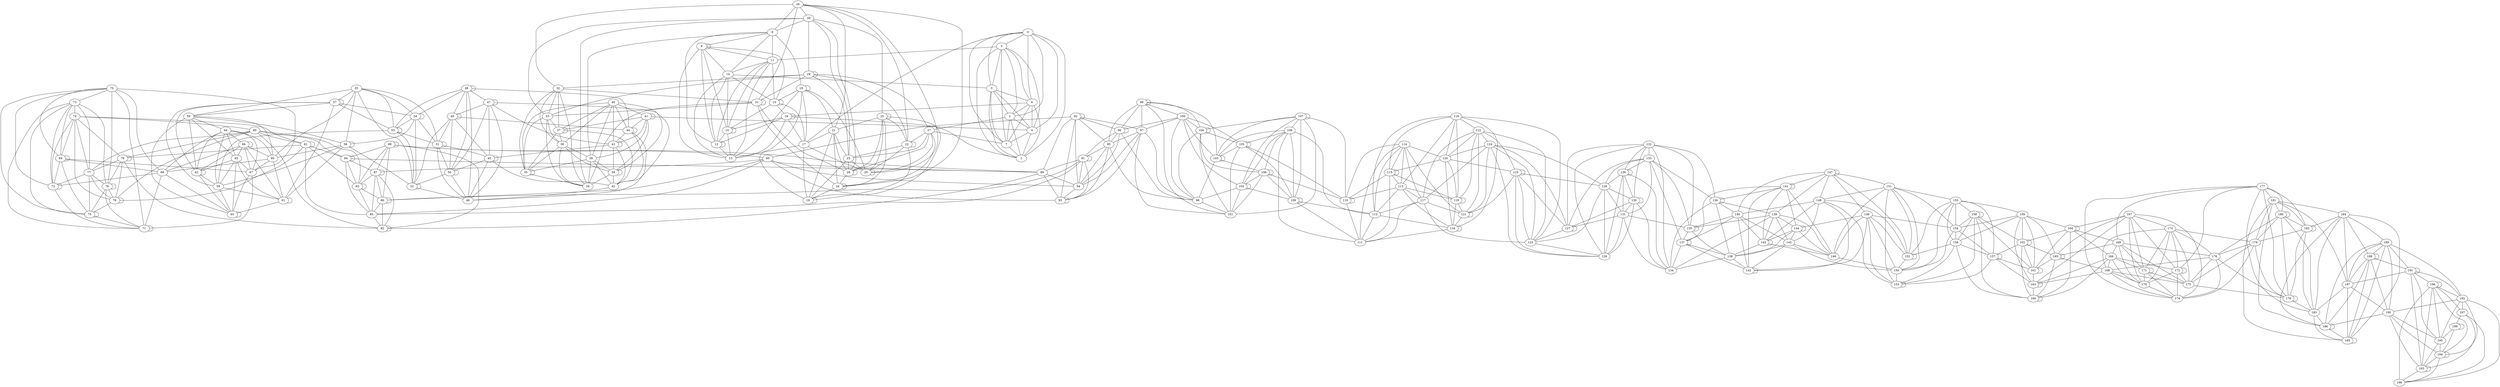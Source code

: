 graph "G" {
55;
57;
177;
181;
26;
30;
59;
64;
99;
100;
147;
149;
70;
73;
118;
122;
29;
32;
167;
173;
8;
9;
0;
5;
40;
41;
18;
48;
54;
11;
14;
92;
97;
132;
133;
151;
155;
184;
189;
25;
74;
3;
6;
141;
15;
124;
114;
120;
158;
16;
47;
96;
21;
107;
108;
104;
188;
191;
159;
164;
196;
49;
80;
81;
129;
105;
169;
192;
197;
2;
27;
162;
165;
125;
187;
22;
23;
103;
106;
66;
79;
115;
166;
171;
56;
180;
88;
90;
136;
139;
63;
148;
144;
182;
31;
77;
53;
113;
119;
140;
145;
172;
154;
62;
110;
33;
37;
102;
109;
156;
51;
178;
84;
95;
143;
146;
176;
157;
36;
38;
117;
121;
60;
98;
128;
130;
168;
175;
152;
190;
58;
199;
195;
44;
150;
131;
161;
163;
10;
12;
91;
28;
194;
43;
45;
87;
135;
137;
127;
17;
20;
179;
76;
78;
112;
89;
138;
170;
69;
75;
101;
39;
83;
86;
94;
24;
4;
35;
116;
68;
174;
61;
42;
93;
153;
142;
34;
7;
183;
186;
67;
19;
65;
111;
160;
50;
52;
193;
85;
134;
13;
46;
82;
123;
185;
126;
198;
72;
1;
71;
55 -- 57 [weight=134];
55 -- 56 [weight=111];
55 -- 60 [weight=49];
55 -- 54 [weight=81];
55 -- 52 [weight=187];
55 -- 59 [weight=154];
55 -- 51 [weight=33];
55 -- 53 [weight=124];
57 -- 59 [weight=93];
57 -- 53 [weight=135];
57 -- 58 [weight=112];
57 -- 54 [weight=25];
57 -- 62 [weight=26];
57 -- 57 [weight=100];
57 -- 61 [weight=144];
177 -- 181 [weight=160];
177 -- 169 [weight=27];
177 -- 180 [weight=71];
177 -- 172 [weight=8];
177 -- 179 [weight=169];
177 -- 183 [weight=8];
177 -- 174 [weight=132];
177 -- 182 [weight=28];
181 -- 187 [weight=40];
181 -- 182 [weight=17];
181 -- 180 [weight=180];
181 -- 178 [weight=72];
181 -- 186 [weight=183];
181 -- 185 [weight=52];
181 -- 184 [weight=66];
26 -- 30 [weight=38];
26 -- 21 [weight=78];
26 -- 24 [weight=56];
26 -- 8 [weight=124];
26 -- 22 [weight=6];
26 -- 32 [weight=101];
26 -- 20 [weight=46];
26 -- 31 [weight=37];
30 -- 29 [weight=185];
30 -- 8 [weight=52];
30 -- 28 [weight=31];
30 -- 34 [weight=80];
30 -- 33 [weight=158];
30 -- 23 [weight=76];
30 -- 25 [weight=139];
59 -- 64 [weight=34];
59 -- 63 [weight=162];
59 -- 62 [weight=114];
59 -- 56 [weight=48];
59 -- 65 [weight=88];
59 -- 60 [weight=9];
64 -- 62 [weight=64];
64 -- 67 [weight=120];
64 -- 66 [weight=124];
64 -- 60 [weight=193];
64 -- 63 [weight=150];
64 -- 58 [weight=83];
64 -- 68 [weight=153];
99 -- 100 [weight=34];
99 -- 96 [weight=102];
99 -- 104 [weight=128];
99 -- 99 [weight=68];
99 -- 103 [weight=73];
99 -- 97 [weight=97];
99 -- 101 [weight=39];
99 -- 95 [weight=116];
100 -- 105 [weight=46];
100 -- 98 [weight=4];
100 -- 104 [weight=183];
100 -- 103 [weight=55];
100 -- 97 [weight=119];
100 -- 102 [weight=146];
100 -- 96 [weight=124];
147 -- 149 [weight=191];
147 -- 141 [weight=158];
147 -- 148 [weight=62];
147 -- 152 [weight=148];
147 -- 147 [weight=28];
147 -- 151 [weight=111];
147 -- 139 [weight=29];
147 -- 140 [weight=48];
149 -- 142 [weight=76];
149 -- 150 [weight=143];
149 -- 146 [weight=132];
149 -- 154 [weight=97];
149 -- 153 [weight=117];
149 -- 152 [weight=5];
149 -- 144 [weight=200];
70 -- 73 [weight=88];
70 -- 69 [weight=153];
70 -- 72 [weight=73];
70 -- 76 [weight=85];
70 -- 71 [weight=123];
70 -- 67 [weight=190];
70 -- 75 [weight=8];
70 -- 68 [weight=20];
73 -- 74 [weight=179];
73 -- 77 [weight=94];
73 -- 71 [weight=12];
73 -- 76 [weight=44];
73 -- 75 [weight=103];
73 -- 69 [weight=53];
73 -- 72 [weight=160];
118 -- 122 [weight=127];
118 -- 113 [weight=104];
118 -- 116 [weight=83];
118 -- 120 [weight=74];
118 -- 119 [weight=56];
118 -- 112 [weight=51];
118 -- 115 [weight=12];
118 -- 123 [weight=66];
122 -- 124 [weight=175];
122 -- 121 [weight=185];
122 -- 119 [weight=55];
122 -- 123 [weight=200];
122 -- 117 [weight=29];
122 -- 120 [weight=75];
122 -- 125 [weight=34];
29 -- 32 [weight=196];
29 -- 31 [weight=149];
29 -- 23 [weight=150];
29 -- 29 [weight=170];
29 -- 33 [weight=57];
29 -- 27 [weight=119];
29 -- 22 [weight=130];
32 -- 36 [weight=23];
32 -- 35 [weight=36];
32 -- 31 [weight=5];
32 -- 34 [weight=5];
32 -- 33 [weight=120];
32 -- 37 [weight=159];
167 -- 173 [weight=90];
167 -- 164 [weight=190];
167 -- 172 [weight=144];
167 -- 171 [weight=181];
167 -- 165 [weight=91];
167 -- 170 [weight=54];
167 -- 174 [weight=38];
167 -- 163 [weight=130];
173 -- 178 [weight=43];
173 -- 168 [weight=200];
173 -- 170 [weight=170];
173 -- 171 [weight=46];
173 -- 176 [weight=63];
173 -- 172 [weight=117];
173 -- 175 [weight=168];
8 -- 9 [weight=81];
8 -- 18 [weight=76];
8 -- 12 [weight=94];
8 -- 11 [weight=30];
8 -- 38 [weight=26];
8 -- 14 [weight=50];
9 -- 11 [weight=21];
9 -- 15 [weight=27];
9 -- 10 [weight=190];
9 -- 14 [weight=14];
9 -- 9 [weight=111];
9 -- 13 [weight=140];
9 -- 12 [weight=131];
0 -- 5 [weight=28];
0 -- 4 [weight=86];
0 -- 17 [weight=116];
0 -- 3 [weight=84];
0 -- 7 [weight=155];
0 -- 2 [weight=161];
0 -- 6 [weight=161];
0 -- 1 [weight=73];
5 -- 3 [weight=173];
5 -- 7 [weight=36];
5 -- 1 [weight=200];
5 -- 11 [weight=79];
5 -- 6 [weight=79];
5 -- 4 [weight=67];
5 -- 2 [weight=83];
40 -- 41 [weight=47];
40 -- 44 [weight=154];
40 -- 35 [weight=32];
40 -- 38 [weight=175];
40 -- 43 [weight=108];
40 -- 36 [weight=187];
40 -- 39 [weight=117];
40 -- 37 [weight=9];
41 -- 38 [weight=26];
41 -- 39 [weight=180];
41 -- 41 [weight=104];
41 -- 44 [weight=145];
41 -- 4 [weight=31];
41 -- 37 [weight=39];
41 -- 43 [weight=169];
18 -- 21 [weight=14];
18 -- 20 [weight=87];
18 -- 19 [weight=88];
18 -- 15 [weight=48];
18 -- 18 [weight=164];
18 -- 17 [weight=77];
18 -- 13 [weight=191];
48 -- 54 [weight=154];
48 -- 47 [weight=116];
48 -- 49 [weight=147];
48 -- 53 [weight=96];
48 -- 48 [weight=35];
48 -- 46 [weight=59];
48 -- 44 [weight=188];
48 -- 50 [weight=59];
54 -- 51 [weight=144];
54 -- 54 [weight=192];
54 -- 52 [weight=47];
54 -- 56 [weight=162];
54 -- 53 [weight=74];
11 -- 14 [weight=2];
11 -- 10 [weight=47];
11 -- 13 [weight=86];
11 -- 12 [weight=40];
11 -- 15 [weight=153];
14 -- 15 [weight=149];
14 -- 3 [weight=117];
14 -- 12 [weight=70];
14 -- 10 [weight=34];
14 -- 13 [weight=39];
92 -- 97 [weight=28];
92 -- 92 [weight=81];
92 -- 96 [weight=138];
92 -- 90 [weight=67];
92 -- 95 [weight=125];
92 -- 94 [weight=131];
92 -- 89 [weight=48];
92 -- 93 [weight=129];
97 -- 95 [weight=97];
97 -- 93 [weight=74];
97 -- 98 [weight=148];
97 -- 94 [weight=126];
97 -- 101 [weight=20];
132 -- 133 [weight=190];
132 -- 129 [weight=19];
132 -- 136 [weight=75];
132 -- 127 [weight=179];
132 -- 130 [weight=199];
132 -- 135 [weight=198];
132 -- 134 [weight=196];
132 -- 126 [weight=66];
133 -- 127 [weight=93];
133 -- 131 [weight=100];
133 -- 137 [weight=134];
133 -- 136 [weight=59];
133 -- 128 [weight=121];
133 -- 129 [weight=183];
133 -- 135 [weight=71];
151 -- 155 [weight=10];
151 -- 154 [weight=69];
151 -- 146 [weight=179];
151 -- 153 [weight=101];
151 -- 152 [weight=58];
151 -- 150 [weight=14];
151 -- 148 [weight=66];
155 -- 158 [weight=53];
155 -- 157 [weight=178];
155 -- 154 [weight=128];
155 -- 152 [weight=5];
155 -- 156 [weight=140];
155 -- 159 [weight=146];
155 -- 150 [weight=174];
184 -- 189 [weight=110];
184 -- 188 [weight=173];
184 -- 182 [weight=87];
184 -- 187 [weight=80];
184 -- 186 [weight=53];
184 -- 183 [weight=133];
184 -- 185 [weight=88];
189 -- 187 [weight=165];
189 -- 191 [weight=45];
189 -- 185 [weight=22];
189 -- 190 [weight=145];
189 -- 188 [weight=23];
189 -- 186 [weight=53];
189 -- 192 [weight=183];
25 -- 25 [weight=9];
25 -- 28 [weight=77];
25 -- 24 [weight=116];
25 -- 19 [weight=51];
25 -- 21 [weight=118];
25 -- 22 [weight=152];
25 -- 20 [weight=86];
74 -- 79 [weight=171];
74 -- 72 [weight=100];
74 -- 78 [weight=143];
74 -- 77 [weight=57];
74 -- 69 [weight=29];
74 -- 81 [weight=80];
74 -- 80 [weight=51];
3 -- 6 [weight=103];
3 -- 2 [weight=32];
3 -- 4 [weight=114];
3 -- 7 [weight=179];
3 -- 1 [weight=89];
6 -- 4 [weight=25];
6 -- 2 [weight=12];
6 -- 7 [weight=170];
6 -- 16 [weight=152];
6 -- 1 [weight=140];
141 -- 142 [weight=189];
141 -- 146 [weight=193];
141 -- 141 [weight=52];
141 -- 136 [weight=70];
141 -- 144 [weight=154];
141 -- 137 [weight=49];
141 -- 143 [weight=169];
15 -- 16 [weight=16];
15 -- 15 [weight=6];
15 -- 10 [weight=38];
15 -- 17 [weight=24];
124 -- 128 [weight=91];
124 -- 127 [weight=25];
124 -- 117 [weight=168];
124 -- 120 [weight=154];
124 -- 126 [weight=183];
124 -- 123 [weight=130];
124 -- 121 [weight=71];
114 -- 120 [weight=56];
114 -- 115 [weight=24];
114 -- 113 [weight=93];
114 -- 111 [weight=77];
114 -- 117 [weight=114];
114 -- 110 [weight=26];
114 -- 112 [weight=162];
114 -- 121 [weight=105];
120 -- 125 [weight=190];
120 -- 115 [weight=152];
120 -- 116 [weight=37];
120 -- 119 [weight=33];
158 -- 158 [weight=117];
158 -- 162 [weight=15];
158 -- 153 [weight=145];
158 -- 156 [weight=188];
158 -- 161 [weight=116];
158 -- 160 [weight=60];
158 -- 154 [weight=8];
16 -- 10 [weight=27];
16 -- 17 [weight=70];
16 -- 13 [weight=11];
16 -- 16 [weight=150];
16 -- 1 [weight=12];
16 -- 12 [weight=44];
47 -- 47 [weight=96];
47 -- 42 [weight=177];
47 -- 45 [weight=181];
47 -- 50 [weight=166];
47 -- 49 [weight=42];
47 -- 43 [weight=2];
47 -- 46 [weight=200];
96 -- 98 [weight=2];
96 -- 95 [weight=12];
96 -- 96 [weight=2];
96 -- 91 [weight=181];
96 -- 94 [weight=42];
21 -- 19 [weight=195];
21 -- 24 [weight=99];
21 -- 28 [weight=112];
21 -- 23 [weight=143];
21 -- 17 [weight=85];
107 -- 108 [weight=10];
107 -- 101 [weight=124];
107 -- 104 [weight=29];
107 -- 107 [weight=99];
107 -- 110 [weight=157];
107 -- 102 [weight=89];
107 -- 103 [weight=119];
107 -- 109 [weight=170];
108 -- 102 [weight=43];
108 -- 109 [weight=193];
108 -- 105 [weight=13];
108 -- 103 [weight=11];
108 -- 106 [weight=80];
108 -- 112 [weight=158];
108 -- 111 [weight=101];
104 -- 106 [weight=50];
104 -- 98 [weight=194];
104 -- 101 [weight=25];
104 -- 105 [weight=90];
104 -- 104 [weight=150];
188 -- 191 [weight=6];
188 -- 190 [weight=189];
188 -- 187 [weight=35];
188 -- 185 [weight=181];
188 -- 188 [weight=84];
188 -- 186 [weight=33];
191 -- 196 [weight=33];
191 -- 191 [weight=109];
191 -- 195 [weight=155];
191 -- 193 [weight=155];
191 -- 187 [weight=81];
191 -- 192 [weight=43];
159 -- 164 [weight=164];
159 -- 154 [weight=133];
159 -- 163 [weight=131];
159 -- 162 [weight=63];
159 -- 156 [weight=152];
159 -- 161 [weight=181];
159 -- 165 [weight=149];
164 -- 162 [weight=22];
164 -- 160 [weight=152];
164 -- 166 [weight=160];
164 -- 161 [weight=40];
164 -- 169 [weight=173];
164 -- 164 [weight=36];
196 -- 194 [weight=2];
196 -- 198 [weight=184];
196 -- 192 [weight=23];
196 -- 193 [weight=111];
196 -- 197 [weight=50];
196 -- 195 [weight=158];
196 -- 196 [weight=63];
49 -- 51 [weight=5];
49 -- 50 [weight=120];
49 -- 49 [weight=149];
49 -- 44 [weight=6];
49 -- 52 [weight=130];
49 -- 45 [weight=81];
80 -- 81 [weight=24];
80 -- 77 [weight=101];
80 -- 84 [weight=120];
80 -- 78 [weight=75];
80 -- 83 [weight=136];
80 -- 82 [weight=153];
80 -- 79 [weight=54];
81 -- 78 [weight=136];
81 -- 81 [weight=138];
81 -- 85 [weight=123];
81 -- 84 [weight=110];
81 -- 79 [weight=156];
81 -- 83 [weight=167];
129 -- 131 [weight=145];
129 -- 128 [weight=199];
129 -- 126 [weight=14];
129 -- 130 [weight=42];
129 -- 134 [weight=125];
129 -- 129 [weight=9];
105 -- 103 [weight=14];
105 -- 109 [weight=156];
105 -- 101 [weight=166];
105 -- 110 [weight=72];
105 -- 105 [weight=123];
169 -- 176 [weight=182];
169 -- 165 [weight=141];
169 -- 171 [weight=14];
169 -- 175 [weight=122];
169 -- 166 [weight=34];
169 -- 170 [weight=86];
192 -- 197 [weight=91];
192 -- 190 [weight=118];
192 -- 195 [weight=182];
192 -- 194 [weight=103];
192 -- 198 [weight=34];
197 -- 199 [weight=102];
197 -- 193 [weight=1];
197 -- 198 [weight=20];
2 -- 27 [weight=162];
2 -- 7 [weight=180];
2 -- 4 [weight=79];
2 -- 1 [weight=177];
27 -- 22 [weight=80];
27 -- 24 [weight=33];
27 -- 20 [weight=29];
27 -- 23 [weight=105];
27 -- 28 [weight=69];
27 -- 7 [weight=147];
162 -- 165 [weight=146];
162 -- 161 [weight=195];
162 -- 162 [weight=105];
162 -- 157 [weight=107];
162 -- 160 [weight=195];
165 -- 165 [weight=175];
165 -- 160 [weight=8];
165 -- 168 [weight=50];
165 -- 161 [weight=59];
125 -- 125 [weight=191];
125 -- 123 [weight=122];
125 -- 128 [weight=156];
125 -- 127 [weight=40];
125 -- 121 [weight=59];
125 -- 126 [weight=69];
187 -- 185 [weight=40];
187 -- 190 [weight=115];
187 -- 183 [weight=104];
22 -- 23 [weight=192];
22 -- 19 [weight=35];
22 -- 22 [weight=105];
22 -- 20 [weight=181];
23 -- 20 [weight=179];
23 -- 28 [weight=90];
23 -- 19 [weight=4];
103 -- 106 [weight=116];
103 -- 103 [weight=76];
103 -- 98 [weight=140];
106 -- 106 [weight=5];
106 -- 110 [weight=148];
106 -- 101 [weight=1];
106 -- 109 [weight=158];
106 -- 102 [weight=46];
66 -- 66 [weight=30];
66 -- 61 [weight=152];
66 -- 68 [weight=49];
66 -- 62 [weight=135];
66 -- 60 [weight=171];
66 -- 63 [weight=169];
66 -- 67 [weight=95];
79 -- 77 [weight=51];
79 -- 82 [weight=27];
79 -- 76 [weight=4];
79 -- 78 [weight=115];
79 -- 79 [weight=199];
115 -- 115 [weight=72];
115 -- 110 [weight=186];
115 -- 113 [weight=39];
115 -- 119 [weight=40];
115 -- 111 [weight=63];
166 -- 171 [weight=145];
166 -- 163 [weight=80];
166 -- 170 [weight=153];
166 -- 160 [weight=56];
166 -- 168 [weight=108];
166 -- 172 [weight=157];
171 -- 175 [weight=141];
171 -- 174 [weight=131];
171 -- 170 [weight=169];
171 -- 171 [weight=184];
56 -- 61 [weight=154];
56 -- 56 [weight=19];
56 -- 60 [weight=191];
56 -- 58 [weight=49];
56 -- 52 [weight=142];
180 -- 182 [weight=66];
180 -- 176 [weight=117];
180 -- 179 [weight=2];
180 -- 178 [weight=164];
180 -- 180 [weight=155];
180 -- 183 [weight=118];
88 -- 90 [weight=13];
88 -- 84 [weight=130];
88 -- 87 [weight=186];
88 -- 89 [weight=161];
88 -- 82 [weight=109];
88 -- 88 [weight=42];
88 -- 83 [weight=181];
88 -- 86 [weight=25];
90 -- 93 [weight=175];
90 -- 86 [weight=124];
90 -- 89 [weight=47];
90 -- 87 [weight=79];
90 -- 94 [weight=178];
90 -- 85 [weight=98];
136 -- 139 [weight=149];
136 -- 138 [weight=193];
136 -- 136 [weight=134];
136 -- 140 [weight=174];
136 -- 134 [weight=173];
139 -- 144 [weight=20];
139 -- 143 [weight=7];
139 -- 134 [weight=154];
139 -- 146 [weight=96];
139 -- 135 [weight=17];
139 -- 145 [weight=85];
63 -- 62 [weight=70];
63 -- 65 [weight=95];
63 -- 58 [weight=111];
63 -- 61 [weight=26];
63 -- 67 [weight=103];
148 -- 142 [weight=118];
148 -- 145 [weight=101];
148 -- 153 [weight=3];
148 -- 152 [weight=77];
148 -- 140 [weight=106];
148 -- 143 [weight=65];
144 -- 146 [weight=20];
144 -- 145 [weight=187];
144 -- 143 [weight=166];
144 -- 138 [weight=191];
144 -- 144 [weight=16];
182 -- 178 [weight=95];
182 -- 183 [weight=133];
182 -- 179 [weight=67];
182 -- 182 [weight=128];
31 -- 34 [weight=4];
31 -- 24 [weight=158];
31 -- 33 [weight=144];
31 -- 28 [weight=75];
31 -- 31 [weight=154];
77 -- 76 [weight=185];
77 -- 78 [weight=169];
77 -- 72 [weight=182];
77 -- 75 [weight=71];
53 -- 51 [weight=170];
53 -- 52 [weight=152];
53 -- 58 [weight=49];
53 -- 53 [weight=26];
113 -- 119 [weight=182];
113 -- 110 [weight=51];
113 -- 117 [weight=134];
113 -- 116 [weight=155];
113 -- 112 [weight=183];
119 -- 116 [weight=97];
119 -- 121 [weight=87];
119 -- 119 [weight=198];
140 -- 145 [weight=171];
140 -- 135 [weight=9];
140 -- 137 [weight=55];
140 -- 143 [weight=1];
140 -- 142 [weight=60];
145 -- 138 [weight=170];
145 -- 142 [weight=153];
145 -- 146 [weight=9];
145 -- 150 [weight=150];
172 -- 172 [weight=150];
172 -- 170 [weight=74];
172 -- 175 [weight=76];
172 -- 174 [weight=192];
154 -- 156 [weight=59];
154 -- 150 [weight=148];
154 -- 157 [weight=169];
62 -- 58 [weight=134];
62 -- 62 [weight=109];
62 -- 65 [weight=179];
110 -- 111 [weight=136];
110 -- 110 [weight=175];
33 -- 37 [weight=185];
33 -- 36 [weight=51];
33 -- 35 [weight=200];
33 -- 34 [weight=90];
37 -- 36 [weight=96];
37 -- 42 [weight=138];
37 -- 35 [weight=2];
37 -- 37 [weight=45];
102 -- 109 [weight=11];
102 -- 98 [weight=126];
102 -- 101 [weight=136];
102 -- 102 [weight=129];
109 -- 112 [weight=91];
109 -- 111 [weight=110];
109 -- 109 [weight=48];
156 -- 152 [weight=186];
156 -- 157 [weight=149];
156 -- 153 [weight=121];
156 -- 160 [weight=57];
51 -- 50 [weight=178];
51 -- 45 [weight=27];
51 -- 51 [weight=100];
51 -- 46 [weight=193];
178 -- 176 [weight=2];
178 -- 174 [weight=45];
178 -- 175 [weight=80];
178 -- 179 [weight=129];
84 -- 87 [weight=22];
84 -- 83 [weight=77];
84 -- 85 [weight=155];
84 -- 89 [weight=94];
84 -- 84 [weight=65];
95 -- 91 [weight=42];
95 -- 94 [weight=2];
95 -- 98 [weight=106];
95 -- 93 [weight=45];
143 -- 146 [weight=7];
143 -- 143 [weight=42];
143 -- 138 [weight=146];
146 -- 150 [weight=170];
176 -- 179 [weight=16];
176 -- 175 [weight=134];
176 -- 168 [weight=161];
176 -- 174 [weight=17];
157 -- 161 [weight=170];
157 -- 153 [weight=43];
157 -- 163 [weight=94];
157 -- 157 [weight=167];
36 -- 38 [weight=127];
36 -- 35 [weight=5];
36 -- 39 [weight=25];
36 -- 34 [weight=9];
38 -- 34 [weight=178];
38 -- 35 [weight=191];
38 -- 39 [weight=57];
38 -- 42 [weight=159];
117 -- 121 [weight=86];
117 -- 111 [weight=55];
117 -- 123 [weight=116];
117 -- 112 [weight=54];
121 -- 121 [weight=119];
121 -- 116 [weight=82];
60 -- 68 [weight=168];
60 -- 67 [weight=57];
60 -- 61 [weight=200];
98 -- 101 [weight=192];
128 -- 130 [weight=115];
128 -- 126 [weight=180];
128 -- 131 [weight=119];
128 -- 123 [weight=49];
130 -- 126 [weight=137];
130 -- 131 [weight=22];
130 -- 127 [weight=190];
130 -- 130 [weight=96];
130 -- 134 [weight=6];
168 -- 175 [weight=172];
168 -- 170 [weight=36];
168 -- 174 [weight=4];
168 -- 163 [weight=35];
175 -- 179 [weight=115];
152 -- 150 [weight=26];
152 -- 152 [weight=139];
190 -- 193 [weight=67];
190 -- 186 [weight=93];
190 -- 195 [weight=53];
190 -- 194 [weight=83];
58 -- 61 [weight=99];
58 -- 65 [weight=25];
199 -- 199 [weight=8];
199 -- 194 [weight=38];
199 -- 195 [weight=76];
195 -- 194 [weight=56];
195 -- 193 [weight=129];
44 -- 42 [weight=28];
44 -- 43 [weight=71];
44 -- 46 [weight=127];
44 -- 44 [weight=158];
150 -- 153 [weight=127];
131 -- 135 [weight=176];
131 -- 134 [weight=10];
131 -- 127 [weight=3];
131 -- 126 [weight=46];
161 -- 163 [weight=150];
161 -- 161 [weight=176];
163 -- 160 [weight=107];
163 -- 163 [weight=171];
10 -- 12 [weight=190];
10 -- 10 [weight=187];
10 -- 13 [weight=145];
12 -- 13 [weight=192];
12 -- 12 [weight=44];
91 -- 94 [weight=18];
91 -- 93 [weight=172];
91 -- 85 [weight=107];
91 -- 91 [weight=155];
91 -- 86 [weight=91];
91 -- 89 [weight=117];
28 -- 28 [weight=112];
28 -- 24 [weight=127];
194 -- 194 [weight=99];
194 -- 198 [weight=2];
194 -- 193 [weight=53];
43 -- 45 [weight=42];
43 -- 39 [weight=103];
43 -- 42 [weight=156];
43 -- 43 [weight=114];
45 -- 42 [weight=147];
45 -- 46 [weight=9];
45 -- 50 [weight=81];
45 -- 45 [weight=127];
87 -- 87 [weight=80];
87 -- 82 [weight=123];
87 -- 85 [weight=117];
87 -- 83 [weight=1];
87 -- 86 [weight=185];
135 -- 137 [weight=117];
135 -- 135 [weight=170];
135 -- 138 [weight=22];
137 -- 138 [weight=12];
137 -- 134 [weight=149];
137 -- 142 [weight=102];
137 -- 137 [weight=173];
127 -- 127 [weight=195];
127 -- 123 [weight=33];
17 -- 20 [weight=170];
17 -- 19 [weight=83];
17 -- 13 [weight=123];
20 -- 20 [weight=187];
179 -- 179 [weight=135];
179 -- 183 [weight=162];
76 -- 78 [weight=147];
76 -- 75 [weight=79];
76 -- 76 [weight=186];
76 -- 71 [weight=46];
78 -- 75 [weight=95];
78 -- 78 [weight=107];
112 -- 116 [weight=19];
112 -- 111 [weight=117];
89 -- 94 [weight=94];
89 -- 93 [weight=180];
89 -- 82 [weight=82];
138 -- 142 [weight=76];
138 -- 134 [weight=50];
170 -- 174 [weight=1];
69 -- 75 [weight=60];
69 -- 68 [weight=38];
69 -- 69 [weight=177];
69 -- 72 [weight=168];
69 -- 67 [weight=125];
75 -- 75 [weight=84];
75 -- 71 [weight=191];
39 -- 42 [weight=62];
39 -- 34 [weight=78];
39 -- 39 [weight=152];
83 -- 86 [weight=141];
83 -- 85 [weight=155];
83 -- 83 [weight=61];
86 -- 85 [weight=76];
86 -- 82 [weight=107];
86 -- 86 [weight=23];
94 -- 93 [weight=45];
24 -- 24 [weight=60];
24 -- 19 [weight=97];
4 -- 1 [weight=163];
4 -- 7 [weight=114];
35 -- 35 [weight=38];
35 -- 34 [weight=22];
116 -- 116 [weight=129];
116 -- 111 [weight=48];
68 -- 65 [weight=25];
68 -- 72 [weight=91];
68 -- 71 [weight=150];
61 -- 61 [weight=74];
61 -- 65 [weight=169];
42 -- 46 [weight=148];
93 -- 93 [weight=66];
153 -- 153 [weight=180];
142 -- 142 [weight=80];
7 -- 1 [weight=87];
183 -- 186 [weight=124];
183 -- 185 [weight=176];
186 -- 186 [weight=134];
186 -- 185 [weight=75];
67 -- 65 [weight=96];
67 -- 71 [weight=78];
19 -- 19 [weight=86];
65 -- 65 [weight=186];
160 -- 160 [weight=26];
50 -- 52 [weight=41];
50 -- 46 [weight=131];
50 -- 50 [weight=184];
52 -- 46 [weight=59];
52 -- 52 [weight=30];
193 -- 198 [weight=3];
193 -- 193 [weight=47];
85 -- 82 [weight=73];
82 -- 82 [weight=143];
123 -- 126 [weight=10];
185 -- 185 [weight=198];
72 -- 71 [weight=95];
72 -- 72 [weight=108];
71 -- 71 [weight=175];
}
